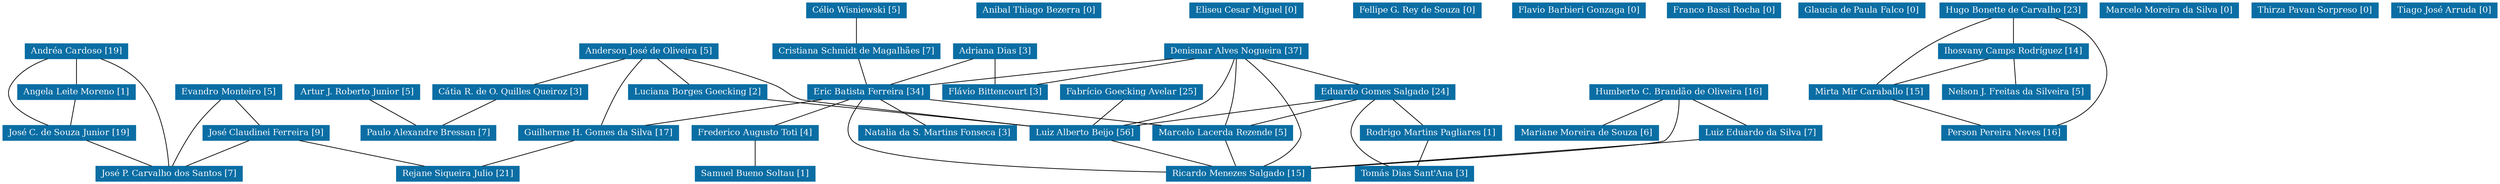 strict graph grafo1 {
	graph [bb="0,0,2890.5,249",
		id=grafo1,
		overlap=False
	];
	node [fontsize=12,
		label="\N",
		shape=rectangle,
		style=filled
	];
	0	 [URL="membro-9808310940421979.html",
		color="#0A6EA4",
		fontcolor="#FFFFFF",
		height=0.29167,
		label="Adriana Dias [3]",
		pos="1243.5,181.5",
		width=1.3333];
	12	 [URL="membro-9965398009651936.html",
		color="#0A6EA4",
		fontcolor="#FFFFFF",
		height=0.29167,
		label="Eric Batista Ferreira [34]",
		pos="1031.5,124.5",
		width=1.8889];
	0 -- 12	 [pos="1204.1,170.91 1166,160.67 1108.7,145.25 1070.7,135.03"];
	17	 [URL="membro-6581499944728910.html",
		color="#0A6EA4",
		fontcolor="#FFFFFF",
		height=0.29167,
		label="Flávio Bittencourt [3]",
		pos="1355.5,124.5",
		width=1.6528];
	0 -- 17	 [pos="1264.3,170.91 1284.4,160.67 1314.7,145.25 1334.8,135.03"];
	21	 [URL="membro-5817829882396943.html",
		color="#0A6EA4",
		fontcolor="#FFFFFF",
		height=0.29167,
		label="Guilherme H. Gomes da Silva [17]",
		pos="684.51,67.5",
		width=2.5417];
	12 -- 21	 [pos="967.46,113.98 905.09,103.73 810.82,88.249 748.48,78.008"];
	31	 [URL="membro-6453091384982419.html",
		color="#0A6EA4",
		fontcolor="#FFFFFF",
		height=0.29167,
		label="Marcelo Lacerda Rezende [5]",
		pos="1412.5,67.5",
		width=2.1806];
	12 -- 31	 [pos="1099.6,114.31 1168,104.08 1272.9,88.388 1342.1,78.036"];
	40	 [URL="membro-8918198224706238.html",
		color="#0A6EA4",
		fontcolor="#FFFFFF",
		height=0.29167,
		label="Ricardo Menezes Salgado [15]",
		pos="1433.5,10.5",
		width=2.2639];
	12 -- 40	 [pos="1015,113.84 995.56,100 967.87,75.452 984.51,57 1008.6,30.283 1229.1,17.969 1351.9,13.142"];
	19	 [URL="membro-5154949759339458.html",
		color="#0A6EA4",
		fontcolor="#FFFFFF",
		height=0.29167,
		label="Frederico Augusto Toti [4]",
		pos="865.51,67.5",
		width=1.9861];
	12 -- 19	 [pos="1000.7,113.91 970.86,103.67 925.94,88.25 896.18,78.031"];
	35	 [URL="membro-3374954104030940.html",
		color="#0A6EA4",
		fontcolor="#FFFFFF",
		height=0.29167,
		label="Natalia da S. Martins Fonseca [3]",
		pos="1081.5,67.5",
		width=2.4444];
	12 -- 35	 [pos="1040.9,113.78 1049.8,103.59 1063.2,88.348 1072.1,78.173"];
	39	 [URL="membro-1798884495942862.html",
		color="#0A6EA4",
		fontcolor="#FFFFFF",
		height=0.29167,
		label="Rejane Siqueira Julio [21]",
		pos="530.51,10.5",
		width=1.9306];
	21 -- 39	 [pos="655.9,56.912 628.24,46.674 586.57,31.25 558.96,21.031"];
	31 -- 40	 [pos="1416.4,56.779 1420.2,46.588 1425.8,31.348 1429.6,21.173"];
	42	 [URL="membro-4318353199461089.html",
		color="#0A6EA4",
		fontcolor="#FFFFFF",
		height=0.29167,
		label="Samuel Bueno Soltau [1]",
		pos="865.51,10.5",
		width=1.9028];
	19 -- 42	 [pos="865.51,56.779 865.51,46.588 865.51,31.348 865.51,21.173"];
	1	 [URL="membro-1349156075777095.html",
		color="#0A6EA4",
		fontcolor="#FFFFFF",
		height=0.29167,
		label="Anderson José de Oliveira [5]",
		pos="740.51,181.5",
		width=2.1944];
	1 -- 21	 [pos="735.34,170.98 724.73,149.37 700.57,100.19 689.83,78.328"];
	6	 [URL="membro-0061488493893247.html",
		color="#0A6EA4",
		fontcolor="#FFFFFF",
		height=0.29167,
		label="Cátia R. de O. Quilles Queiroz [3]",
		pos="603.51,124.5",
		width=2.4861];
	1 -- 6	 [pos="715.06,170.91 690.46,160.67 653.38,145.25 628.82,135.03"];
	28	 [URL="membro-4139948635593421.html",
		color="#0A6EA4",
		fontcolor="#FFFFFF",
		height=0.29167,
		label="Luciana Borges Goecking [2]",
		pos="866.51,124.5",
		width=2.1944];
	1 -- 28	 [pos="763.91,170.91 786.55,160.67 820.64,145.25 843.23,135.03"];
	29	 [URL="membro-8194104388434526.html",
		color="#0A6EA4",
		fontcolor="#FFFFFF",
		height=0.29167,
		label="Luiz Alberto Beijo [56]",
		pos="1251.5,67.5",
		width=1.7778];
	1 -- 29	 [pos="743.12,170.92 747.54,155.49 758.07,127.22 778.51,114 853.46,65.546 1089.9,88.357 1178.5,78 1181.4,77.658 1184.4,77.293 1187.4,76.912"];
	37	 [URL="membro-0231239253253477.html",
		color="#0A6EA4",
		fontcolor="#FFFFFF",
		height=0.29167,
		label="Paulo Alexandre Bressan [7]",
		pos="494.51,67.5",
		width=2.125];
	6 -- 37	 [pos="583.26,113.91 563.69,103.67 534.19,88.25 514.65,78.031"];
	28 -- 29	 [pos="937.57,113.98 1009,103.4 1118.3,87.222 1187.2,77.013"];
	29 -- 40	 [pos="1285.3,56.912 1318,46.674 1367.2,31.25 1399.9,21.031"];
	2	 [URL="membro-6016565950437007.html",
		color="#0A6EA4",
		fontcolor="#FFFFFF",
		height=0.29167,
		label="Andréa Cardoso [19]",
		pos="90.507,181.5",
		width=1.625];
	3	 [URL="membro-5106302431642025.html",
		color="#0A6EA4",
		fontcolor="#FFFFFF",
		height=0.29167,
		label="Angela Leite Moreno [1]",
		pos="90.507,124.5",
		width=1.875];
	2 -- 3	 [pos="90.507,170.78 90.507,160.59 90.507,145.35 90.507,135.17"];
	25	 [URL="membro-1690570104837528.html",
		color="#0A6EA4",
		fontcolor="#FFFFFF",
		height=0.29167,
		label="José C. de Souza Junior [19]",
		pos="82.507,67.5",
		width=2.1111];
	2 -- 25	 [pos="58.586,170.96 41.982,163.67 23.177,152.14 13.507,135 0,111.06 32.117,90.095 56.945,78.113"];
	27	 [URL="membro-9393213180145144.html",
		color="#0A6EA4",
		fontcolor="#FFFFFF",
		height=0.29167,
		label="José P. Carvalho dos Santos [7]",
		pos="205.51,10.5",
		width=2.3056];
	2 -- 27	 [pos="117.52,170.84 133.83,163.14 153.85,151.22 166.51,135 194.1,99.644 202.34,44.503 204.66,21.332"];
	3 -- 25	 [pos="89.002,113.78 87.572,103.59 85.433,88.348 84.005,78.173"];
	25 -- 27	 [pos="105.35,56.912 127.45,46.674 160.73,31.25 182.79,21.031"];
	4	 [URL="membro-8478305453281130.html",
		color="#0A6EA4",
		fontcolor="#FFFFFF",
		height=0.29167,
		label="Anibal Thiago Bezerra [0]",
		pos="1216.5,238.5",
		width=1.9861];
	5	 [URL="membro-6122155083160820.html",
		color="#0A6EA4",
		fontcolor="#FFFFFF",
		height=0.29167,
		label="Artur J. Roberto Junior [5]",
		pos="424.51,124.5",
		width=1.9861];
	5 -- 37	 [pos="437.68,113.78 450.19,103.59 468.91,88.348 481.4,78.173"];
	7	 [URL="membro-4055079165002493.html",
		color="#0A6EA4",
		fontcolor="#FFFFFF",
		height=0.29167,
		label="Célio Wisniewski [5]",
		pos="1031.5,238.5",
		width=1.6111];
	8	 [URL="membro-1140012060761818.html",
		color="#0A6EA4",
		fontcolor="#FFFFFF",
		height=0.29167,
		label="Cristiana Schmidt de Magalhães [7]",
		pos="1031.5,181.5",
		width=2.5833];
	7 -- 8	 [pos="1031.5,227.78 1031.5,217.59 1031.5,202.35 1031.5,192.17"];
	8 -- 12	 [pos="1031.5,170.78 1031.5,160.59 1031.5,145.35 1031.5,135.17"];
	9	 [URL="membro-3858924778362309.html",
		color="#0A6EA4",
		fontcolor="#FFFFFF",
		height=0.29167,
		label="Denismar Alves Nogueira [37]",
		pos="1462.5,181.5",
		width=2.2361];
	9 -- 12	 [pos="1382,171.04 1310.2,161.69 1202.3,147.56 1108.5,135 1105.6,134.61 1102.6,134.2 1099.5,133.79"];
	9 -- 17	 [pos="1442.6,170.91 1423.4,160.67 1394.5,145.25 1375.3,135.03"];
	9 -- 31	 [pos="1463.9,170.9 1465.2,157.14 1465.9,132.66 1457.5,114 1451,99.443 1437.8,86.729 1427.4,78.291"];
	9 -- 40	 [pos="1470.7,170.99 1487,148.9 1520,96.432 1499.5,57 1491,40.576 1473.7,28.727 1459,21.1"];
	9 -- 29	 [pos="1459.3,170.86 1454.1,155.88 1442.7,128.77 1423.5,114 1405.5,100.14 1351.4,86.867 1308.7,78.074"];
	10	 [URL="membro-2363460036599181.html",
		color="#0A6EA4",
		fontcolor="#FFFFFF",
		height=0.29167,
		label="Eduardo Gomes Salgado [24]",
		pos="1626.5,124.5",
		width=2.1944];
	9 -- 10	 [pos="1493,170.91 1522.4,160.67 1566.8,145.25 1596.2,135.03"];
	10 -- 31	 [pos="1587,113.98 1548.6,103.75 1490.6,88.297 1452.1,78.056"];
	10 -- 29	 [pos="1557.3,113.98 1488.2,103.48 1382.9,87.468 1315.6,77.246"];
	41	 [URL="membro-1194178136211401.html",
		color="#0A6EA4",
		fontcolor="#FFFFFF",
		height=0.29167,
		label="Rodrigo Martins Pagliares [1]",
		pos="1664.5,67.5",
		width=2.1944];
	10 -- 41	 [pos="1633.6,113.78 1640.4,103.59 1650.6,88.348 1657.4,78.173"];
	45	 [URL="membro-1722873559734250.html",
		color="#0A6EA4",
		fontcolor="#FFFFFF",
		height=0.29167,
		label="Tomás Dias Sant'Ana [3]",
		pos="1642.5,10.5",
		width=1.875];
	10 -- 45	 [pos="1609.2,113.99 1590.6,101.29 1565.2,78.878 1576.5,57 1585,40.576 1602.3,28.727 1617,21.1"];
	41 -- 45	 [pos="1660.4,56.779 1656.4,46.588 1650.5,31.348 1646.6,21.173"];
	11	 [URL="membro-6883421018811339.html",
		color="#0A6EA4",
		fontcolor="#FFFFFF",
		height=0.29167,
		label="Eliseu Cesar Miguel [0]",
		pos="1449.5,238.5",
		width=1.7917];
	13	 [URL="membro-3089568911577519.html",
		color="#0A6EA4",
		fontcolor="#FFFFFF",
		height=0.29167,
		label="Evandro Monteiro [5]",
		pos="274.51,124.5",
		width=1.6667];
	13 -- 27	 [pos="267.14,113.94 260.71,104.61 251.22,90.57 243.51,78 231.41,58.285 218.42,34.591 211.19,21.165"];
	26	 [URL="membro-6808752952332925.html",
		color="#0A6EA4",
		fontcolor="#FFFFFF",
		height=0.29167,
		label="José Claudinei Ferreira [9]",
		pos="324.51,67.5",
		width=1.9861];
	13 -- 26	 [pos="283.91,113.78 292.85,103.59 306.22,88.348 315.15,78.173"];
	26 -- 39	 [pos="362.77,56.912 399.78,46.674 455.52,31.25 492.45,21.031"];
	26 -- 27	 [pos="302.41,56.912 281.03,46.674 248.83,31.25 227.5,21.031"];
	14	 [URL="membro-6886514520601172.html",
		color="#0A6EA4",
		fontcolor="#FFFFFF",
		height=0.29167,
		label="Fabrício Goecking Avelar [25]",
		pos="1197.5,124.5",
		width=2.2222];
	14 -- 29	 [pos="1207.7,113.78 1217.3,103.59 1231.7,88.348 1241.4,78.173"];
	15	 [URL="membro-8889388173781632.html",
		color="#0A6EA4",
		fontcolor="#FFFFFF",
		height=0.29167,
		label="Fellipe G. Rey de Souza [0]",
		pos="1645.5,238.5",
		width=2.0694];
	16	 [URL="membro-1310310705488241.html",
		color="#0A6EA4",
		fontcolor="#FFFFFF",
		height=0.29167,
		label="Flavio Barbieri Gonzaga [0]",
		pos="1833.5,238.5",
		width=2.0972];
	18	 [URL="membro-0165435409542220.html",
		color="#0A6EA4",
		fontcolor="#FFFFFF",
		height=0.29167,
		label="Franco Bassi Rocha [0]",
		pos="2001.5,238.5",
		width=1.7778];
	20	 [URL="membro-4404511957654050.html",
		color="#0A6EA4",
		fontcolor="#FFFFFF",
		height=0.29167,
		label="Glaucia de Paula Falco [0]",
		pos="2159.5,238.5",
		width=1.9722];
	22	 [URL="membro-1642083834158700.html",
		color="#0A6EA4",
		fontcolor="#FFFFFF",
		height=0.29167,
		label="Hugo Bonette de Carvalho [23]",
		pos="2334.5,238.5",
		width=2.3194];
	24	 [URL="membro-3732563704810366.html",
		color="#0A6EA4",
		fontcolor="#FFFFFF",
		height=0.29167,
		label="Ihosvany Camps Rodríguez [14]",
		pos="2334.5,181.5",
		width=2.3611];
	22 -- 24	 [pos="2334.5,227.78 2334.5,217.59 2334.5,202.35 2334.5,192.17"];
	34	 [URL="membro-6165304398755510.html",
		color="#0A6EA4",
		fontcolor="#FFFFFF",
		height=0.29167,
		label="Mirta Mir Caraballo [15]",
		pos="2170.5,124.5",
		width=1.875];
	22 -- 34	 [pos="2307.8,227.9 2288.3,219.56 2261.6,206.88 2240.5,192 2216.2,174.9 2192.2,149.41 2179.6,135.15"];
	38	 [URL="membro-2380268778692743.html",
		color="#0A6EA4",
		fontcolor="#FFFFFF",
		height=0.29167,
		label="Person Pereira Neves [16]",
		pos="2326.5,67.5",
		width=1.9306];
	22 -- 38	 [pos="2378,228 2396.8,221.06 2417.2,209.84 2428.5,192 2447,162.71 2448.3,143.13 2429.5,114 2417.8,95.952 2397.3,84.836 2377.6,78.024"];
	24 -- 34	 [pos="2304,170.91 2274.6,160.67 2230.2,145.25 2200.8,135.03"];
	36	 [URL="membro-6853382226977684.html",
		color="#0A6EA4",
		fontcolor="#FFFFFF",
		height=0.29167,
		label="Nelson J. Freitas da Silveira [5]",
		pos="2338.5,124.5",
		width=2.2778];
	24 -- 36	 [pos="2335.3,170.78 2336,160.59 2337,145.35 2337.8,135.17"];
	34 -- 38	 [pos="2199.5,113.91 2227.5,103.67 2269.7,88.25 2297.7,78.031"];
	23	 [URL="membro-3832045632369639.html",
		color="#0A6EA4",
		fontcolor="#FFFFFF",
		height=0.29167,
		label="Humberto C. Brandão de Oliveira [16]",
		pos="1949.5,124.5",
		width=2.7778];
	23 -- 40	 [pos="1949.9,113.89 1949.9,98.702 1947.3,71.031 1930.5,57 1922.6,50.428 1654.1,28.106 1515.1,16.953"];
	30	 [URL="membro-5459510407019521.html",
		color="#0A6EA4",
		fontcolor="#FFFFFF",
		height=0.29167,
		label="Luiz Eduardo da Silva [7]",
		pos="2047.5,67.5",
		width=1.9444];
	23 -- 30	 [pos="1967.9,113.78 1985.5,103.59 2011.7,88.348 2029.1,78.173"];
	33	 [URL="membro-9682825029495702.html",
		color="#0A6EA4",
		fontcolor="#FFFFFF",
		height=0.29167,
		label="Mariane Moreira de Souza [6]",
		pos="1841.5,67.5",
		width=2.2222];
	23 -- 33	 [pos="1929.4,113.91 1910,103.67 1880.8,88.25 1861.5,78.031"];
	30 -- 40	 [pos="1977.4,58.541 1972.7,58.001 1968,57.482 1963.5,57 1878.9,48.003 1641.5,27.869 1515.1,17.29"];
	32	 [URL="membro-6715092420026095.html",
		color="#0A6EA4",
		fontcolor="#FFFFFF",
		height=0.29167,
		label="Marcelo Moreira da Silva [0]",
		pos="2513.5,238.5",
		width=2.1389];
	43	 [URL="membro-3940703666349048.html",
		color="#0A6EA4",
		fontcolor="#FFFFFF",
		height=0.29167,
		label="Thirza Pavan Sorpreso [0]",
		pos="2679.5,238.5",
		width=1.9722];
	44	 [URL="membro-2604391010090933.html",
		color="#0A6EA4",
		fontcolor="#FFFFFF",
		height=0.29167,
		label="Tiago José Arruda [0]",
		pos="2829.5,238.5",
		width=1.6944];
}
